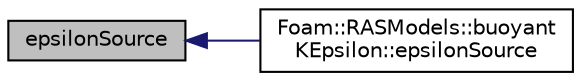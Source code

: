 digraph "epsilonSource"
{
  bgcolor="transparent";
  edge [fontname="Helvetica",fontsize="10",labelfontname="Helvetica",labelfontsize="10"];
  node [fontname="Helvetica",fontsize="10",shape=record];
  rankdir="LR";
  Node11 [label="epsilonSource",height=0.2,width=0.4,color="black", fillcolor="grey75", style="filled", fontcolor="black"];
  Node11 -> Node12 [dir="back",color="midnightblue",fontsize="10",style="solid",fontname="Helvetica"];
  Node12 [label="Foam::RASModels::buoyant\lKEpsilon::epsilonSource",height=0.2,width=0.4,color="black",URL="$a31985.html#a11abcc44df285cf748c77aa0a7cac6b8"];
}
